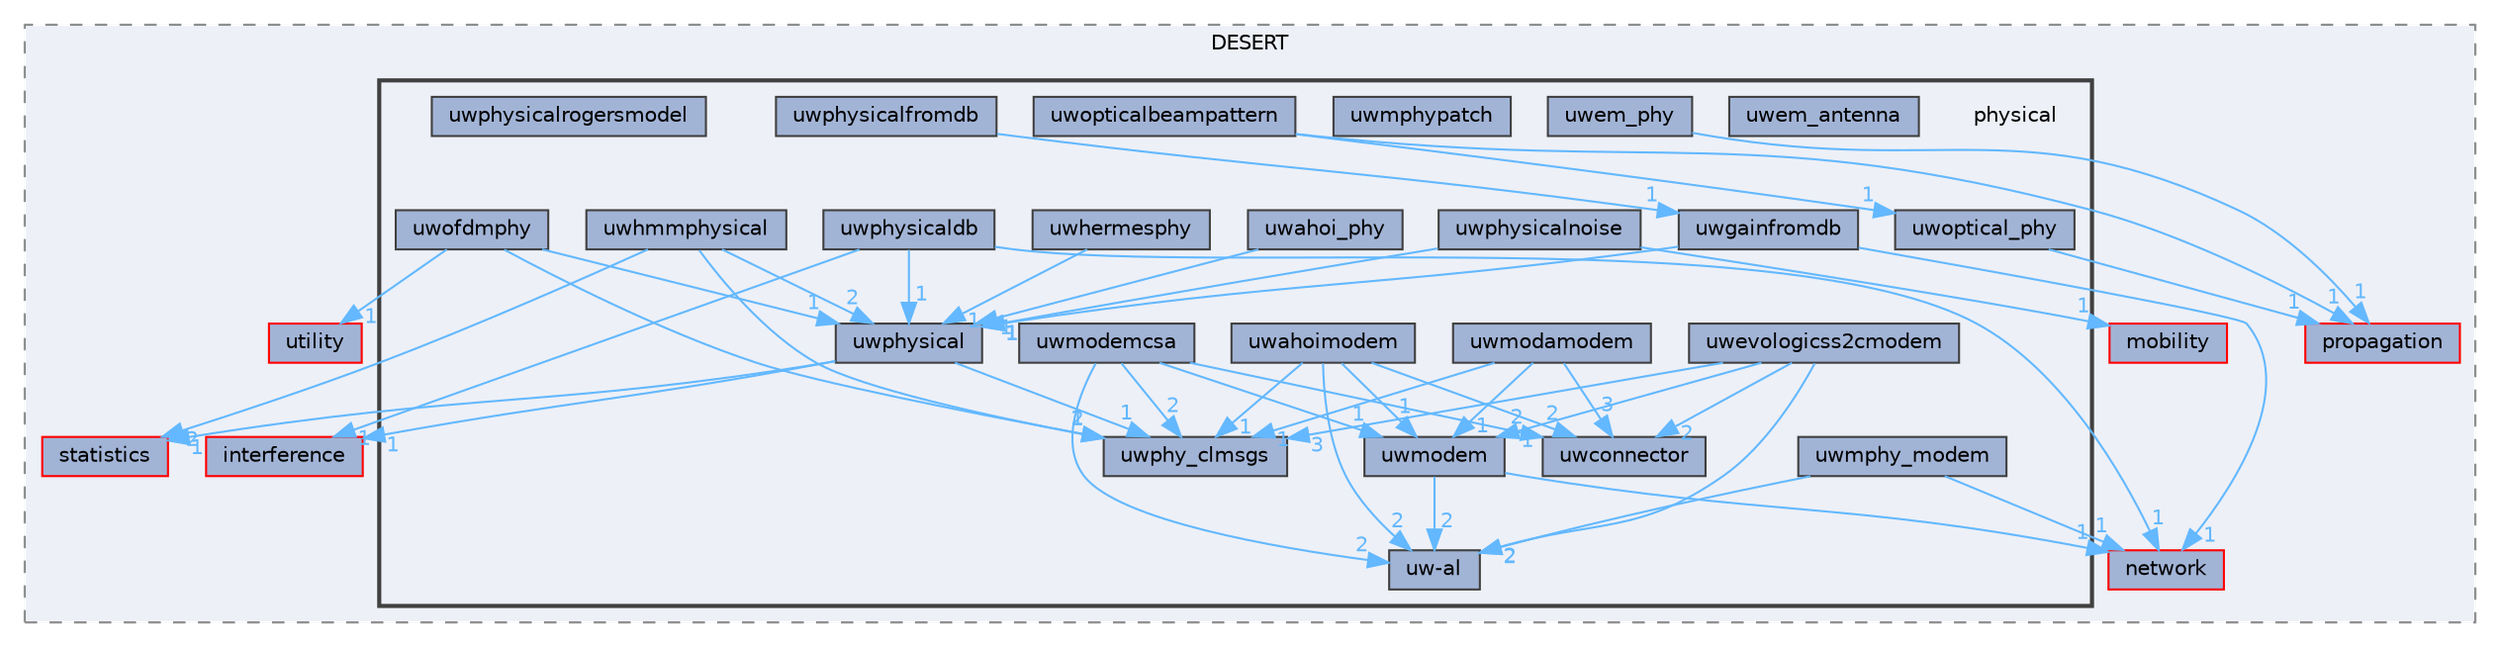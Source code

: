 digraph "physical"
{
 // LATEX_PDF_SIZE
  bgcolor="transparent";
  edge [fontname=Helvetica,fontsize=10,labelfontname=Helvetica,labelfontsize=10];
  node [fontname=Helvetica,fontsize=10,shape=box,height=0.2,width=0.4];
  compound=true
  subgraph clusterdir_e7958754c60e4a9db517b80ac9bd8bbf {
    graph [ bgcolor="#edf0f7", pencolor="grey50", label="DESERT", fontname=Helvetica,fontsize=10 style="filled,dashed", URL="dir_e7958754c60e4a9db517b80ac9bd8bbf.html",tooltip=""]
  dir_a917c7a805e958ac3c702f6fd81d5d90 [label="propagation", fillcolor="#a2b4d6", color="red", style="filled", URL="dir_a917c7a805e958ac3c702f6fd81d5d90.html",tooltip=""];
  dir_bce92bcee51198345c21c8b524b3c6a2 [label="network", fillcolor="#a2b4d6", color="red", style="filled", URL="dir_bce92bcee51198345c21c8b524b3c6a2.html",tooltip=""];
  dir_a15bebb52e7bd92784c7e5175f360e29 [label="statistics", fillcolor="#a2b4d6", color="red", style="filled", URL="dir_a15bebb52e7bd92784c7e5175f360e29.html",tooltip=""];
  dir_a43ceb1f18007199fece73aadfe16a51 [label="utility", fillcolor="#a2b4d6", color="red", style="filled", URL="dir_a43ceb1f18007199fece73aadfe16a51.html",tooltip=""];
  dir_2c1192a9945f374f7422b8e72de63019 [label="interference", fillcolor="#a2b4d6", color="red", style="filled", URL="dir_2c1192a9945f374f7422b8e72de63019.html",tooltip=""];
  dir_741ab5b83fa2a202382e246d38fc7bcc [label="mobility", fillcolor="#a2b4d6", color="red", style="filled", URL="dir_741ab5b83fa2a202382e246d38fc7bcc.html",tooltip=""];
  subgraph clusterdir_72e4c916a7f28a58468fd1f36d6e4463 {
    graph [ bgcolor="#edf0f7", pencolor="grey25", label="", fontname=Helvetica,fontsize=10 style="filled,bold", URL="dir_72e4c916a7f28a58468fd1f36d6e4463.html",tooltip=""]
    dir_72e4c916a7f28a58468fd1f36d6e4463 [shape=plaintext, label="physical"];
  dir_22f4f8ff8791849c68712423f6f475cc [label="uw-al", fillcolor="#a2b4d6", color="grey25", style="filled", URL="dir_22f4f8ff8791849c68712423f6f475cc.html",tooltip=""];
  dir_4cd8f21e8b59d40387dd4db2d8ec7197 [label="uwahoi_phy", fillcolor="#a2b4d6", color="grey25", style="filled", URL="dir_4cd8f21e8b59d40387dd4db2d8ec7197.html",tooltip=""];
  dir_d855ef6b825e8ca924637ede253b3148 [label="uwahoimodem", fillcolor="#a2b4d6", color="grey25", style="filled", URL="dir_d855ef6b825e8ca924637ede253b3148.html",tooltip=""];
  dir_2991212d198adb95bc316ff59612b25f [label="uwconnector", fillcolor="#a2b4d6", color="grey25", style="filled", URL="dir_2991212d198adb95bc316ff59612b25f.html",tooltip=""];
  dir_69e7ae02c0fa01c0c8f40ddbbab6a4fb [label="uwem_antenna", fillcolor="#a2b4d6", color="grey25", style="filled", URL="dir_69e7ae02c0fa01c0c8f40ddbbab6a4fb.html",tooltip=""];
  dir_e4682660478e272c6dcb390e3d7d36dd [label="uwem_phy", fillcolor="#a2b4d6", color="grey25", style="filled", URL="dir_e4682660478e272c6dcb390e3d7d36dd.html",tooltip=""];
  dir_c1b6a76020eb455cf2c462bc514ae7b5 [label="uwevologicss2cmodem", fillcolor="#a2b4d6", color="grey25", style="filled", URL="dir_c1b6a76020eb455cf2c462bc514ae7b5.html",tooltip=""];
  dir_806d940ca9f299aba48cb5772f2397d3 [label="uwgainfromdb", fillcolor="#a2b4d6", color="grey25", style="filled", URL="dir_806d940ca9f299aba48cb5772f2397d3.html",tooltip=""];
  dir_7857b929ed90068dedb93363afd98d2a [label="uwhermesphy", fillcolor="#a2b4d6", color="grey25", style="filled", URL="dir_7857b929ed90068dedb93363afd98d2a.html",tooltip=""];
  dir_e66e2f74b6c040a75832011a22d28fd6 [label="uwhmmphysical", fillcolor="#a2b4d6", color="grey25", style="filled", URL="dir_e66e2f74b6c040a75832011a22d28fd6.html",tooltip=""];
  dir_031814841cda1d7c811efaef81417a56 [label="uwmodamodem", fillcolor="#a2b4d6", color="grey25", style="filled", URL="dir_031814841cda1d7c811efaef81417a56.html",tooltip=""];
  dir_9dd89c4ae6c92e9fac380ce84ffcd40f [label="uwmodem", fillcolor="#a2b4d6", color="grey25", style="filled", URL="dir_9dd89c4ae6c92e9fac380ce84ffcd40f.html",tooltip=""];
  dir_42fd7f40d13b87bd88e6636f71ecb5e4 [label="uwmodemcsa", fillcolor="#a2b4d6", color="grey25", style="filled", URL="dir_42fd7f40d13b87bd88e6636f71ecb5e4.html",tooltip=""];
  dir_808bfec9ce5da92ea878e356369fffac [label="uwmphy_modem", fillcolor="#a2b4d6", color="grey25", style="filled", URL="dir_808bfec9ce5da92ea878e356369fffac.html",tooltip=""];
  dir_2d8463eb3adef0bd17b34660057100fb [label="uwmphypatch", fillcolor="#a2b4d6", color="grey25", style="filled", URL="dir_2d8463eb3adef0bd17b34660057100fb.html",tooltip=""];
  dir_be872ac2a1500951d1c01f61c61ab823 [label="uwofdmphy", fillcolor="#a2b4d6", color="grey25", style="filled", URL="dir_be872ac2a1500951d1c01f61c61ab823.html",tooltip=""];
  dir_6811b4551c3f712bb8656e160170ca26 [label="uwoptical_phy", fillcolor="#a2b4d6", color="grey25", style="filled", URL="dir_6811b4551c3f712bb8656e160170ca26.html",tooltip=""];
  dir_990620c29b7076e1a9eb3e260de0cf29 [label="uwopticalbeampattern", fillcolor="#a2b4d6", color="grey25", style="filled", URL="dir_990620c29b7076e1a9eb3e260de0cf29.html",tooltip=""];
  dir_92cd2884c7b6ca3cfe95d707ff9d1394 [label="uwphy_clmsgs", fillcolor="#a2b4d6", color="grey25", style="filled", URL="dir_92cd2884c7b6ca3cfe95d707ff9d1394.html",tooltip=""];
  dir_f5ccdf756ef3a433f609c62d0334c2ff [label="uwphysical", fillcolor="#a2b4d6", color="grey25", style="filled", URL="dir_f5ccdf756ef3a433f609c62d0334c2ff.html",tooltip=""];
  dir_9aeab128339734862dad2ba5f2755a1c [label="uwphysicaldb", fillcolor="#a2b4d6", color="grey25", style="filled", URL="dir_9aeab128339734862dad2ba5f2755a1c.html",tooltip=""];
  dir_a0e40f6b29aef6075893752edbd04c6b [label="uwphysicalfromdb", fillcolor="#a2b4d6", color="grey25", style="filled", URL="dir_a0e40f6b29aef6075893752edbd04c6b.html",tooltip=""];
  dir_f5cb6d352f98357a4cf24135c0a58113 [label="uwphysicalnoise", fillcolor="#a2b4d6", color="grey25", style="filled", URL="dir_f5cb6d352f98357a4cf24135c0a58113.html",tooltip=""];
  dir_394d7cf802ccbf792c5cc2f51724f755 [label="uwphysicalrogersmodel", fillcolor="#a2b4d6", color="grey25", style="filled", URL="dir_394d7cf802ccbf792c5cc2f51724f755.html",tooltip=""];
  }
  }
  dir_4cd8f21e8b59d40387dd4db2d8ec7197->dir_f5ccdf756ef3a433f609c62d0334c2ff [headlabel="1", labeldistance=1.5 headhref="dir_000037_000077.html" href="dir_000037_000077.html" color="steelblue1" fontcolor="steelblue1"];
  dir_d855ef6b825e8ca924637ede253b3148->dir_22f4f8ff8791849c68712423f6f475cc [headlabel="2", labeldistance=1.5 headhref="dir_000038_000030.html" href="dir_000038_000030.html" color="steelblue1" fontcolor="steelblue1"];
  dir_d855ef6b825e8ca924637ede253b3148->dir_2991212d198adb95bc316ff59612b25f [headlabel="2", labeldistance=1.5 headhref="dir_000038_000042.html" href="dir_000038_000042.html" color="steelblue1" fontcolor="steelblue1"];
  dir_d855ef6b825e8ca924637ede253b3148->dir_92cd2884c7b6ca3cfe95d707ff9d1394 [headlabel="1", labeldistance=1.5 headhref="dir_000038_000076.html" href="dir_000038_000076.html" color="steelblue1" fontcolor="steelblue1"];
  dir_d855ef6b825e8ca924637ede253b3148->dir_9dd89c4ae6c92e9fac380ce84ffcd40f [headlabel="1", labeldistance=1.5 headhref="dir_000038_000063.html" href="dir_000038_000063.html" color="steelblue1" fontcolor="steelblue1"];
  dir_e4682660478e272c6dcb390e3d7d36dd->dir_a917c7a805e958ac3c702f6fd81d5d90 [headlabel="1", labeldistance=1.5 headhref="dir_000046_000024.html" href="dir_000046_000024.html" color="steelblue1" fontcolor="steelblue1"];
  dir_c1b6a76020eb455cf2c462bc514ae7b5->dir_22f4f8ff8791849c68712423f6f475cc [headlabel="2", labeldistance=1.5 headhref="dir_000048_000030.html" href="dir_000048_000030.html" color="steelblue1" fontcolor="steelblue1"];
  dir_c1b6a76020eb455cf2c462bc514ae7b5->dir_2991212d198adb95bc316ff59612b25f [headlabel="2", labeldistance=1.5 headhref="dir_000048_000042.html" href="dir_000048_000042.html" color="steelblue1" fontcolor="steelblue1"];
  dir_c1b6a76020eb455cf2c462bc514ae7b5->dir_92cd2884c7b6ca3cfe95d707ff9d1394 [headlabel="3", labeldistance=1.5 headhref="dir_000048_000076.html" href="dir_000048_000076.html" color="steelblue1" fontcolor="steelblue1"];
  dir_c1b6a76020eb455cf2c462bc514ae7b5->dir_9dd89c4ae6c92e9fac380ce84ffcd40f [headlabel="1", labeldistance=1.5 headhref="dir_000048_000063.html" href="dir_000048_000063.html" color="steelblue1" fontcolor="steelblue1"];
  dir_806d940ca9f299aba48cb5772f2397d3->dir_bce92bcee51198345c21c8b524b3c6a2 [headlabel="1", labeldistance=1.5 headhref="dir_000051_000011.html" href="dir_000051_000011.html" color="steelblue1" fontcolor="steelblue1"];
  dir_806d940ca9f299aba48cb5772f2397d3->dir_f5ccdf756ef3a433f609c62d0334c2ff [headlabel="1", labeldistance=1.5 headhref="dir_000051_000077.html" href="dir_000051_000077.html" color="steelblue1" fontcolor="steelblue1"];
  dir_7857b929ed90068dedb93363afd98d2a->dir_f5ccdf756ef3a433f609c62d0334c2ff [headlabel="1", labeldistance=1.5 headhref="dir_000053_000077.html" href="dir_000053_000077.html" color="steelblue1" fontcolor="steelblue1"];
  dir_e66e2f74b6c040a75832011a22d28fd6->dir_92cd2884c7b6ca3cfe95d707ff9d1394 [headlabel="2", labeldistance=1.5 headhref="dir_000054_000076.html" href="dir_000054_000076.html" color="steelblue1" fontcolor="steelblue1"];
  dir_e66e2f74b6c040a75832011a22d28fd6->dir_a15bebb52e7bd92784c7e5175f360e29 [headlabel="2", labeldistance=1.5 headhref="dir_000054_000027.html" href="dir_000054_000027.html" color="steelblue1" fontcolor="steelblue1"];
  dir_e66e2f74b6c040a75832011a22d28fd6->dir_f5ccdf756ef3a433f609c62d0334c2ff [headlabel="2", labeldistance=1.5 headhref="dir_000054_000077.html" href="dir_000054_000077.html" color="steelblue1" fontcolor="steelblue1"];
  dir_031814841cda1d7c811efaef81417a56->dir_2991212d198adb95bc316ff59612b25f [headlabel="3", labeldistance=1.5 headhref="dir_000062_000042.html" href="dir_000062_000042.html" color="steelblue1" fontcolor="steelblue1"];
  dir_031814841cda1d7c811efaef81417a56->dir_92cd2884c7b6ca3cfe95d707ff9d1394 [headlabel="1", labeldistance=1.5 headhref="dir_000062_000076.html" href="dir_000062_000076.html" color="steelblue1" fontcolor="steelblue1"];
  dir_031814841cda1d7c811efaef81417a56->dir_9dd89c4ae6c92e9fac380ce84ffcd40f [headlabel="1", labeldistance=1.5 headhref="dir_000062_000063.html" href="dir_000062_000063.html" color="steelblue1" fontcolor="steelblue1"];
  dir_9dd89c4ae6c92e9fac380ce84ffcd40f->dir_22f4f8ff8791849c68712423f6f475cc [headlabel="2", labeldistance=1.5 headhref="dir_000063_000030.html" href="dir_000063_000030.html" color="steelblue1" fontcolor="steelblue1"];
  dir_9dd89c4ae6c92e9fac380ce84ffcd40f->dir_bce92bcee51198345c21c8b524b3c6a2 [headlabel="1", labeldistance=1.5 headhref="dir_000063_000011.html" href="dir_000063_000011.html" color="steelblue1" fontcolor="steelblue1"];
  dir_42fd7f40d13b87bd88e6636f71ecb5e4->dir_22f4f8ff8791849c68712423f6f475cc [headlabel="2", labeldistance=1.5 headhref="dir_000064_000030.html" href="dir_000064_000030.html" color="steelblue1" fontcolor="steelblue1"];
  dir_42fd7f40d13b87bd88e6636f71ecb5e4->dir_2991212d198adb95bc316ff59612b25f [headlabel="2", labeldistance=1.5 headhref="dir_000064_000042.html" href="dir_000064_000042.html" color="steelblue1" fontcolor="steelblue1"];
  dir_42fd7f40d13b87bd88e6636f71ecb5e4->dir_92cd2884c7b6ca3cfe95d707ff9d1394 [headlabel="2", labeldistance=1.5 headhref="dir_000064_000076.html" href="dir_000064_000076.html" color="steelblue1" fontcolor="steelblue1"];
  dir_42fd7f40d13b87bd88e6636f71ecb5e4->dir_9dd89c4ae6c92e9fac380ce84ffcd40f [headlabel="1", labeldistance=1.5 headhref="dir_000064_000063.html" href="dir_000064_000063.html" color="steelblue1" fontcolor="steelblue1"];
  dir_808bfec9ce5da92ea878e356369fffac->dir_22f4f8ff8791849c68712423f6f475cc [headlabel="2", labeldistance=1.5 headhref="dir_000066_000030.html" href="dir_000066_000030.html" color="steelblue1" fontcolor="steelblue1"];
  dir_808bfec9ce5da92ea878e356369fffac->dir_bce92bcee51198345c21c8b524b3c6a2 [headlabel="1", labeldistance=1.5 headhref="dir_000066_000011.html" href="dir_000066_000011.html" color="steelblue1" fontcolor="steelblue1"];
  dir_be872ac2a1500951d1c01f61c61ab823->dir_92cd2884c7b6ca3cfe95d707ff9d1394 [headlabel="1", labeldistance=1.5 headhref="dir_000071_000076.html" href="dir_000071_000076.html" color="steelblue1" fontcolor="steelblue1"];
  dir_be872ac2a1500951d1c01f61c61ab823->dir_a43ceb1f18007199fece73aadfe16a51 [headlabel="1", labeldistance=1.5 headhref="dir_000071_000029.html" href="dir_000071_000029.html" color="steelblue1" fontcolor="steelblue1"];
  dir_be872ac2a1500951d1c01f61c61ab823->dir_f5ccdf756ef3a433f609c62d0334c2ff [headlabel="1", labeldistance=1.5 headhref="dir_000071_000077.html" href="dir_000071_000077.html" color="steelblue1" fontcolor="steelblue1"];
  dir_6811b4551c3f712bb8656e160170ca26->dir_a917c7a805e958ac3c702f6fd81d5d90 [headlabel="1", labeldistance=1.5 headhref="dir_000073_000024.html" href="dir_000073_000024.html" color="steelblue1" fontcolor="steelblue1"];
  dir_990620c29b7076e1a9eb3e260de0cf29->dir_6811b4551c3f712bb8656e160170ca26 [headlabel="1", labeldistance=1.5 headhref="dir_000075_000073.html" href="dir_000075_000073.html" color="steelblue1" fontcolor="steelblue1"];
  dir_990620c29b7076e1a9eb3e260de0cf29->dir_a917c7a805e958ac3c702f6fd81d5d90 [headlabel="1", labeldistance=1.5 headhref="dir_000075_000024.html" href="dir_000075_000024.html" color="steelblue1" fontcolor="steelblue1"];
  dir_f5ccdf756ef3a433f609c62d0334c2ff->dir_2c1192a9945f374f7422b8e72de63019 [headlabel="1", labeldistance=1.5 headhref="dir_000077_000006.html" href="dir_000077_000006.html" color="steelblue1" fontcolor="steelblue1"];
  dir_f5ccdf756ef3a433f609c62d0334c2ff->dir_92cd2884c7b6ca3cfe95d707ff9d1394 [headlabel="1", labeldistance=1.5 headhref="dir_000077_000076.html" href="dir_000077_000076.html" color="steelblue1" fontcolor="steelblue1"];
  dir_f5ccdf756ef3a433f609c62d0334c2ff->dir_a15bebb52e7bd92784c7e5175f360e29 [headlabel="1", labeldistance=1.5 headhref="dir_000077_000027.html" href="dir_000077_000027.html" color="steelblue1" fontcolor="steelblue1"];
  dir_9aeab128339734862dad2ba5f2755a1c->dir_2c1192a9945f374f7422b8e72de63019 [headlabel="1", labeldistance=1.5 headhref="dir_000078_000006.html" href="dir_000078_000006.html" color="steelblue1" fontcolor="steelblue1"];
  dir_9aeab128339734862dad2ba5f2755a1c->dir_bce92bcee51198345c21c8b524b3c6a2 [headlabel="1", labeldistance=1.5 headhref="dir_000078_000011.html" href="dir_000078_000011.html" color="steelblue1" fontcolor="steelblue1"];
  dir_9aeab128339734862dad2ba5f2755a1c->dir_f5ccdf756ef3a433f609c62d0334c2ff [headlabel="1", labeldistance=1.5 headhref="dir_000078_000077.html" href="dir_000078_000077.html" color="steelblue1" fontcolor="steelblue1"];
  dir_a0e40f6b29aef6075893752edbd04c6b->dir_806d940ca9f299aba48cb5772f2397d3 [headlabel="1", labeldistance=1.5 headhref="dir_000079_000051.html" href="dir_000079_000051.html" color="steelblue1" fontcolor="steelblue1"];
  dir_f5cb6d352f98357a4cf24135c0a58113->dir_741ab5b83fa2a202382e246d38fc7bcc [headlabel="1", labeldistance=1.5 headhref="dir_000080_000007.html" href="dir_000080_000007.html" color="steelblue1" fontcolor="steelblue1"];
  dir_f5cb6d352f98357a4cf24135c0a58113->dir_f5ccdf756ef3a433f609c62d0334c2ff [headlabel="1", labeldistance=1.5 headhref="dir_000080_000077.html" href="dir_000080_000077.html" color="steelblue1" fontcolor="steelblue1"];
}
